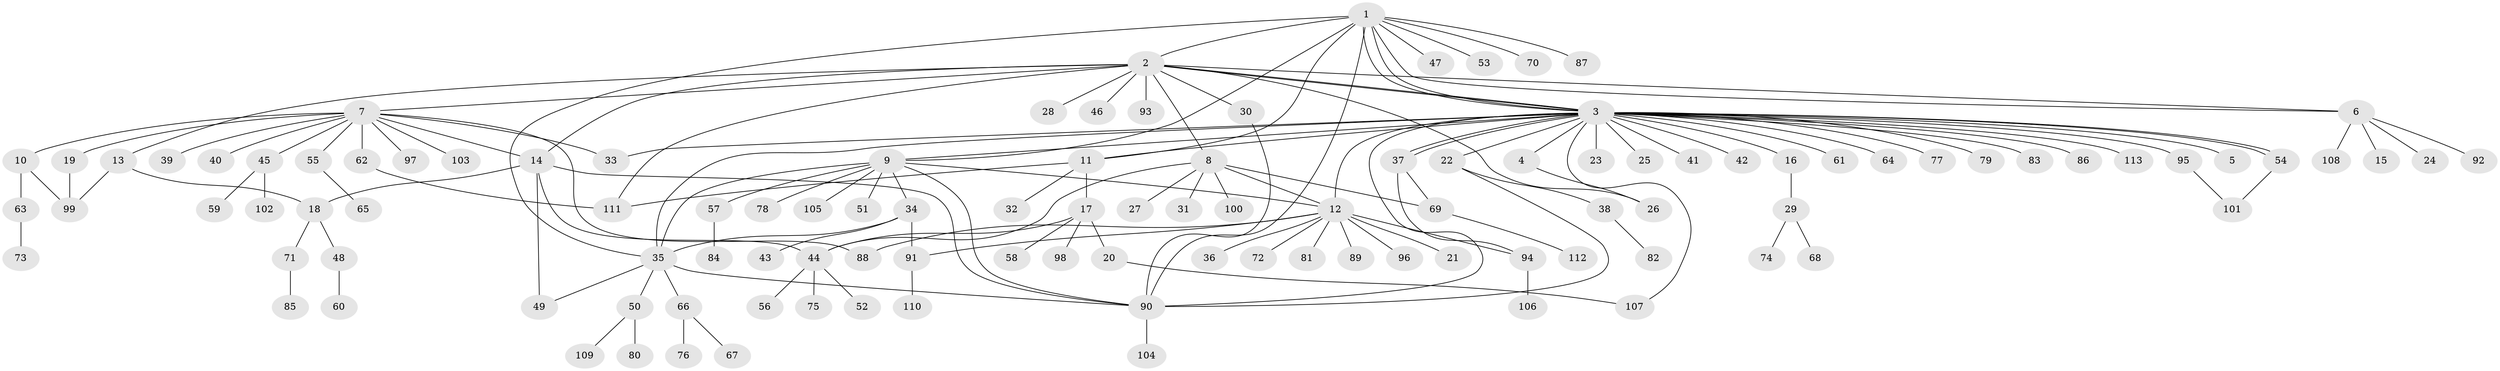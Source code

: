 // Generated by graph-tools (version 1.1) at 2025/35/03/09/25 02:35:25]
// undirected, 113 vertices, 148 edges
graph export_dot {
graph [start="1"]
  node [color=gray90,style=filled];
  1;
  2;
  3;
  4;
  5;
  6;
  7;
  8;
  9;
  10;
  11;
  12;
  13;
  14;
  15;
  16;
  17;
  18;
  19;
  20;
  21;
  22;
  23;
  24;
  25;
  26;
  27;
  28;
  29;
  30;
  31;
  32;
  33;
  34;
  35;
  36;
  37;
  38;
  39;
  40;
  41;
  42;
  43;
  44;
  45;
  46;
  47;
  48;
  49;
  50;
  51;
  52;
  53;
  54;
  55;
  56;
  57;
  58;
  59;
  60;
  61;
  62;
  63;
  64;
  65;
  66;
  67;
  68;
  69;
  70;
  71;
  72;
  73;
  74;
  75;
  76;
  77;
  78;
  79;
  80;
  81;
  82;
  83;
  84;
  85;
  86;
  87;
  88;
  89;
  90;
  91;
  92;
  93;
  94;
  95;
  96;
  97;
  98;
  99;
  100;
  101;
  102;
  103;
  104;
  105;
  106;
  107;
  108;
  109;
  110;
  111;
  112;
  113;
  1 -- 2;
  1 -- 3;
  1 -- 3;
  1 -- 6;
  1 -- 9;
  1 -- 11;
  1 -- 35;
  1 -- 47;
  1 -- 53;
  1 -- 70;
  1 -- 87;
  1 -- 90;
  2 -- 3;
  2 -- 3;
  2 -- 6;
  2 -- 7;
  2 -- 8;
  2 -- 13;
  2 -- 14;
  2 -- 26;
  2 -- 28;
  2 -- 30;
  2 -- 46;
  2 -- 93;
  2 -- 111;
  3 -- 4;
  3 -- 5;
  3 -- 9;
  3 -- 11;
  3 -- 12;
  3 -- 16;
  3 -- 22;
  3 -- 23;
  3 -- 25;
  3 -- 33;
  3 -- 35;
  3 -- 37;
  3 -- 37;
  3 -- 41;
  3 -- 42;
  3 -- 54;
  3 -- 54;
  3 -- 61;
  3 -- 64;
  3 -- 77;
  3 -- 79;
  3 -- 83;
  3 -- 86;
  3 -- 90;
  3 -- 95;
  3 -- 107;
  3 -- 113;
  4 -- 26;
  6 -- 15;
  6 -- 24;
  6 -- 92;
  6 -- 108;
  7 -- 10;
  7 -- 14;
  7 -- 19;
  7 -- 33;
  7 -- 39;
  7 -- 40;
  7 -- 45;
  7 -- 55;
  7 -- 62;
  7 -- 88;
  7 -- 97;
  7 -- 103;
  8 -- 12;
  8 -- 27;
  8 -- 31;
  8 -- 44;
  8 -- 69;
  8 -- 100;
  9 -- 12;
  9 -- 34;
  9 -- 35;
  9 -- 51;
  9 -- 57;
  9 -- 78;
  9 -- 90;
  9 -- 105;
  10 -- 63;
  10 -- 99;
  11 -- 17;
  11 -- 32;
  11 -- 111;
  12 -- 21;
  12 -- 36;
  12 -- 72;
  12 -- 81;
  12 -- 88;
  12 -- 89;
  12 -- 91;
  12 -- 94;
  12 -- 96;
  13 -- 18;
  13 -- 99;
  14 -- 18;
  14 -- 44;
  14 -- 49;
  14 -- 90;
  16 -- 29;
  17 -- 20;
  17 -- 44;
  17 -- 58;
  17 -- 98;
  18 -- 48;
  18 -- 71;
  19 -- 99;
  20 -- 107;
  22 -- 38;
  22 -- 90;
  29 -- 68;
  29 -- 74;
  30 -- 90;
  34 -- 35;
  34 -- 43;
  34 -- 91;
  35 -- 49;
  35 -- 50;
  35 -- 66;
  35 -- 90;
  37 -- 69;
  37 -- 94;
  38 -- 82;
  44 -- 52;
  44 -- 56;
  44 -- 75;
  45 -- 59;
  45 -- 102;
  48 -- 60;
  50 -- 80;
  50 -- 109;
  54 -- 101;
  55 -- 65;
  57 -- 84;
  62 -- 111;
  63 -- 73;
  66 -- 67;
  66 -- 76;
  69 -- 112;
  71 -- 85;
  90 -- 104;
  91 -- 110;
  94 -- 106;
  95 -- 101;
}
